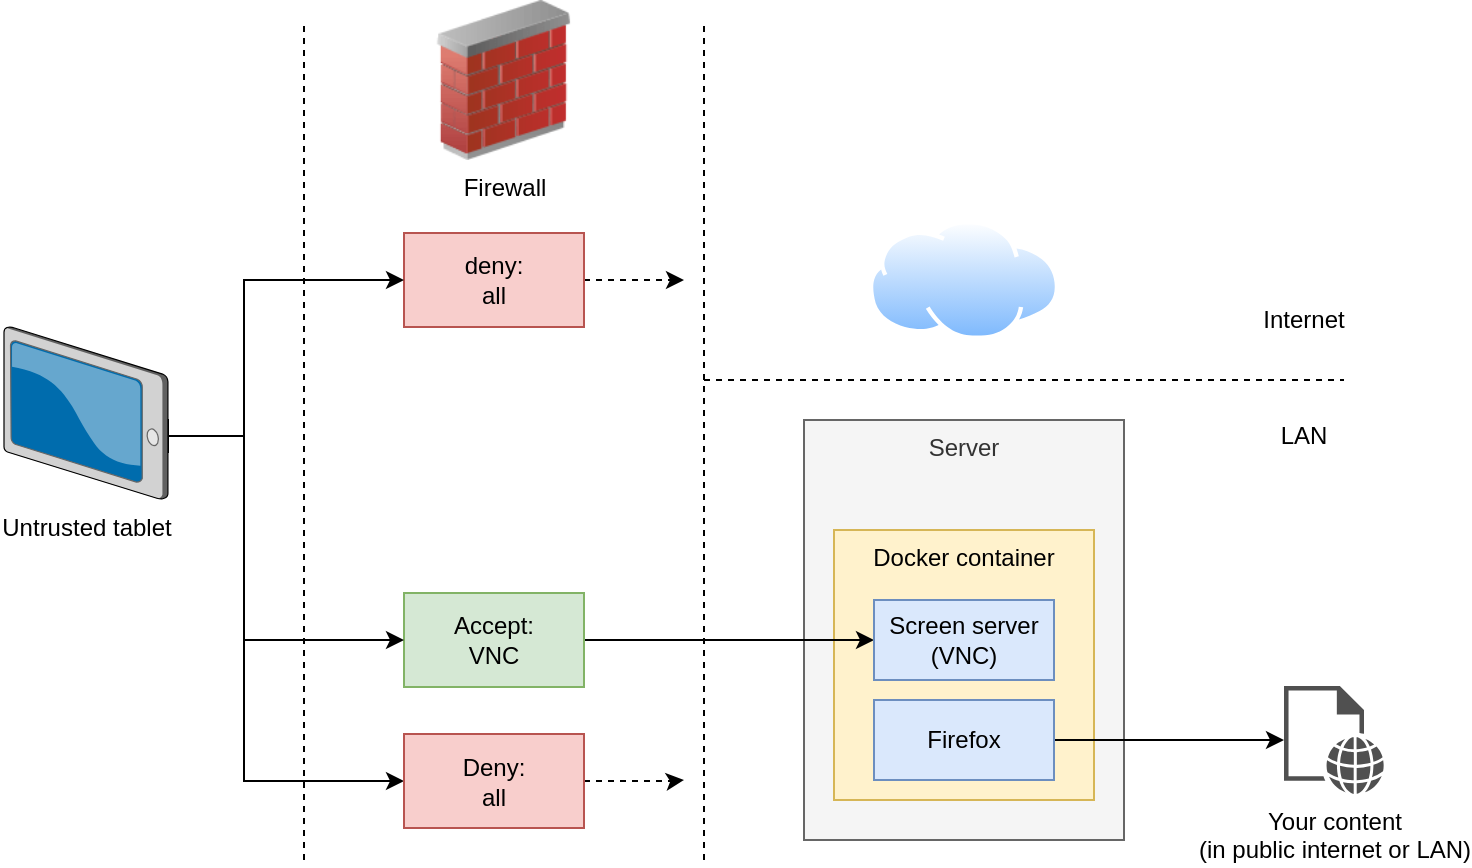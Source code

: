 <mxfile version="13.2.0" type="device"><diagram id="BgSxH6ZFlmLoUOGGjMax" name="Page-1"><mxGraphModel dx="996" dy="801" grid="1" gridSize="10" guides="1" tooltips="1" connect="1" arrows="1" fold="1" page="1" pageScale="1" pageWidth="1169" pageHeight="827" math="0" shadow="0"><root><mxCell id="0"/><mxCell id="1" parent="0"/><mxCell id="N-21J8i-2gHC9aigVlMc-4" value="Server" style="rounded=0;whiteSpace=wrap;html=1;verticalAlign=top;fillColor=#f5f5f5;strokeColor=#666666;fontColor=#333333;" parent="1" vertex="1"><mxGeometry x="490" y="220" width="160" height="210" as="geometry"/></mxCell><mxCell id="N-21J8i-2gHC9aigVlMc-21" value="Docker container" style="rounded=0;whiteSpace=wrap;html=1;verticalAlign=top;fillColor=#fff2cc;strokeColor=#d6b656;" parent="1" vertex="1"><mxGeometry x="505" y="275" width="130" height="135" as="geometry"/></mxCell><mxCell id="N-21J8i-2gHC9aigVlMc-33" style="edgeStyle=orthogonalEdgeStyle;rounded=0;orthogonalLoop=1;jettySize=auto;html=1;exitX=1;exitY=0.5;exitDx=0;exitDy=0;entryX=0;entryY=0.5;entryDx=0;entryDy=0;" parent="1" source="N-21J8i-2gHC9aigVlMc-16" target="N-21J8i-2gHC9aigVlMc-10" edge="1"><mxGeometry relative="1" as="geometry"><Array as="points"><mxPoint x="210" y="228"/><mxPoint x="210" y="401"/></Array></mxGeometry></mxCell><mxCell id="N-21J8i-2gHC9aigVlMc-16" value="" style="rounded=0;whiteSpace=wrap;html=1;" parent="1" vertex="1"><mxGeometry x="152" y="220" width="20" height="16" as="geometry"/></mxCell><mxCell id="N-21J8i-2gHC9aigVlMc-1" value="Untrusted tablet" style="verticalLabelPosition=bottom;aspect=fixed;html=1;verticalAlign=top;strokeColor=none;align=center;outlineConnect=0;shape=mxgraph.citrix.tablet_2;" parent="1" vertex="1"><mxGeometry x="90" y="173.5" width="82" height="86" as="geometry"/></mxCell><mxCell id="N-21J8i-2gHC9aigVlMc-2" value="Firewall" style="image;html=1;labelBackgroundColor=#ffffff;image=img/lib/clip_art/networking/Firewall_02_128x128.png" parent="1" vertex="1"><mxGeometry x="300" y="10" width="80" height="80" as="geometry"/></mxCell><mxCell id="N-21J8i-2gHC9aigVlMc-3" value="" style="aspect=fixed;perimeter=ellipsePerimeter;html=1;align=center;shadow=0;dashed=0;spacingTop=3;image;image=img/lib/active_directory/internet_cloud.svg;" parent="1" vertex="1"><mxGeometry x="522.38" y="120" width="95.24" height="60" as="geometry"/></mxCell><mxCell id="N-21J8i-2gHC9aigVlMc-7" value="" style="endArrow=none;dashed=1;html=1;" parent="1" edge="1"><mxGeometry width="50" height="50" relative="1" as="geometry"><mxPoint x="240" y="440" as="sourcePoint"/><mxPoint x="240" y="20" as="targetPoint"/></mxGeometry></mxCell><mxCell id="N-21J8i-2gHC9aigVlMc-8" value="" style="endArrow=none;dashed=1;html=1;" parent="1" edge="1"><mxGeometry width="50" height="50" relative="1" as="geometry"><mxPoint x="440" y="440" as="sourcePoint"/><mxPoint x="440" y="20" as="targetPoint"/></mxGeometry></mxCell><mxCell id="N-21J8i-2gHC9aigVlMc-12" style="edgeStyle=orthogonalEdgeStyle;rounded=0;orthogonalLoop=1;jettySize=auto;html=1;exitX=1;exitY=0.5;exitDx=0;exitDy=0;dashed=1;" parent="1" source="N-21J8i-2gHC9aigVlMc-9" edge="1"><mxGeometry relative="1" as="geometry"><mxPoint x="430" y="150" as="targetPoint"/></mxGeometry></mxCell><mxCell id="N-21J8i-2gHC9aigVlMc-9" value="deny:&lt;br&gt;all" style="rounded=0;whiteSpace=wrap;html=1;fillColor=#f8cecc;strokeColor=#b85450;" parent="1" vertex="1"><mxGeometry x="290" y="126.5" width="90" height="47" as="geometry"/></mxCell><mxCell id="N-21J8i-2gHC9aigVlMc-32" style="edgeStyle=orthogonalEdgeStyle;rounded=0;orthogonalLoop=1;jettySize=auto;html=1;exitX=1;exitY=0.5;exitDx=0;exitDy=0;dashed=1;" parent="1" source="N-21J8i-2gHC9aigVlMc-10" edge="1"><mxGeometry relative="1" as="geometry"><mxPoint x="430" y="400" as="targetPoint"/><Array as="points"><mxPoint x="425" y="400"/></Array></mxGeometry></mxCell><mxCell id="N-21J8i-2gHC9aigVlMc-10" value="Deny:&lt;br&gt;all" style="rounded=0;whiteSpace=wrap;html=1;fillColor=#f8cecc;strokeColor=#b85450;" parent="1" vertex="1"><mxGeometry x="290" y="377" width="90" height="47" as="geometry"/></mxCell><mxCell id="N-21J8i-2gHC9aigVlMc-14" style="edgeStyle=orthogonalEdgeStyle;rounded=0;orthogonalLoop=1;jettySize=auto;html=1;exitX=1;exitY=0.5;exitDx=0;exitDy=0;entryX=0;entryY=0.5;entryDx=0;entryDy=0;" parent="1" source="N-21J8i-2gHC9aigVlMc-11" target="N-21J8i-2gHC9aigVlMc-20" edge="1"><mxGeometry relative="1" as="geometry"><mxPoint x="510" y="330" as="targetPoint"/></mxGeometry></mxCell><mxCell id="N-21J8i-2gHC9aigVlMc-11" value="Accept:&lt;br&gt;VNC" style="rounded=0;whiteSpace=wrap;html=1;fillColor=#d5e8d4;strokeColor=#82b366;" parent="1" vertex="1"><mxGeometry x="290" y="306.5" width="90" height="47" as="geometry"/></mxCell><mxCell id="N-21J8i-2gHC9aigVlMc-17" style="edgeStyle=orthogonalEdgeStyle;rounded=0;orthogonalLoop=1;jettySize=auto;html=1;exitX=1;exitY=0.5;exitDx=0;exitDy=0;entryX=0;entryY=0.5;entryDx=0;entryDy=0;" parent="1" source="N-21J8i-2gHC9aigVlMc-16" target="N-21J8i-2gHC9aigVlMc-9" edge="1"><mxGeometry relative="1" as="geometry"><Array as="points"><mxPoint x="210" y="228"/><mxPoint x="210" y="150"/></Array></mxGeometry></mxCell><mxCell id="N-21J8i-2gHC9aigVlMc-19" style="edgeStyle=orthogonalEdgeStyle;rounded=0;orthogonalLoop=1;jettySize=auto;html=1;exitX=1;exitY=0.5;exitDx=0;exitDy=0;entryX=0;entryY=0.5;entryDx=0;entryDy=0;" parent="1" source="N-21J8i-2gHC9aigVlMc-16" target="N-21J8i-2gHC9aigVlMc-11" edge="1"><mxGeometry relative="1" as="geometry"><Array as="points"><mxPoint x="210" y="228"/><mxPoint x="210" y="330"/></Array></mxGeometry></mxCell><mxCell id="N-21J8i-2gHC9aigVlMc-20" value="Screen server&lt;br&gt;(VNC)" style="rounded=0;whiteSpace=wrap;html=1;fillColor=#dae8fc;strokeColor=#6c8ebf;" parent="1" vertex="1"><mxGeometry x="525" y="310" width="90" height="40" as="geometry"/></mxCell><mxCell id="N-21J8i-2gHC9aigVlMc-22" value="" style="endArrow=none;dashed=1;html=1;" parent="1" edge="1"><mxGeometry width="50" height="50" relative="1" as="geometry"><mxPoint x="440" y="200" as="sourcePoint"/><mxPoint x="760" y="200" as="targetPoint"/></mxGeometry></mxCell><mxCell id="N-21J8i-2gHC9aigVlMc-23" value="Internet" style="text;html=1;strokeColor=none;fillColor=none;align=center;verticalAlign=middle;whiteSpace=wrap;rounded=0;" parent="1" vertex="1"><mxGeometry x="720" y="160" width="40" height="20" as="geometry"/></mxCell><mxCell id="N-21J8i-2gHC9aigVlMc-25" value="LAN" style="text;html=1;strokeColor=none;fillColor=none;align=center;verticalAlign=middle;whiteSpace=wrap;rounded=0;" parent="1" vertex="1"><mxGeometry x="720" y="218" width="40" height="20" as="geometry"/></mxCell><mxCell id="N-21J8i-2gHC9aigVlMc-29" style="edgeStyle=orthogonalEdgeStyle;rounded=0;orthogonalLoop=1;jettySize=auto;html=1;exitX=1;exitY=0.5;exitDx=0;exitDy=0;" parent="1" source="N-21J8i-2gHC9aigVlMc-27" target="N-21J8i-2gHC9aigVlMc-28" edge="1"><mxGeometry relative="1" as="geometry"/></mxCell><mxCell id="N-21J8i-2gHC9aigVlMc-27" value="Firefox" style="rounded=0;whiteSpace=wrap;html=1;fillColor=#dae8fc;strokeColor=#6c8ebf;" parent="1" vertex="1"><mxGeometry x="525" y="360" width="90" height="40" as="geometry"/></mxCell><mxCell id="N-21J8i-2gHC9aigVlMc-28" value="Your content&lt;br&gt;(in public internet or LAN)" style="pointerEvents=1;shadow=0;dashed=0;html=1;strokeColor=none;fillColor=#505050;labelPosition=center;verticalLabelPosition=bottom;verticalAlign=top;outlineConnect=0;align=center;shape=mxgraph.office.concepts.web_page;" parent="1" vertex="1"><mxGeometry x="730" y="353" width="50" height="54" as="geometry"/></mxCell></root></mxGraphModel></diagram></mxfile>